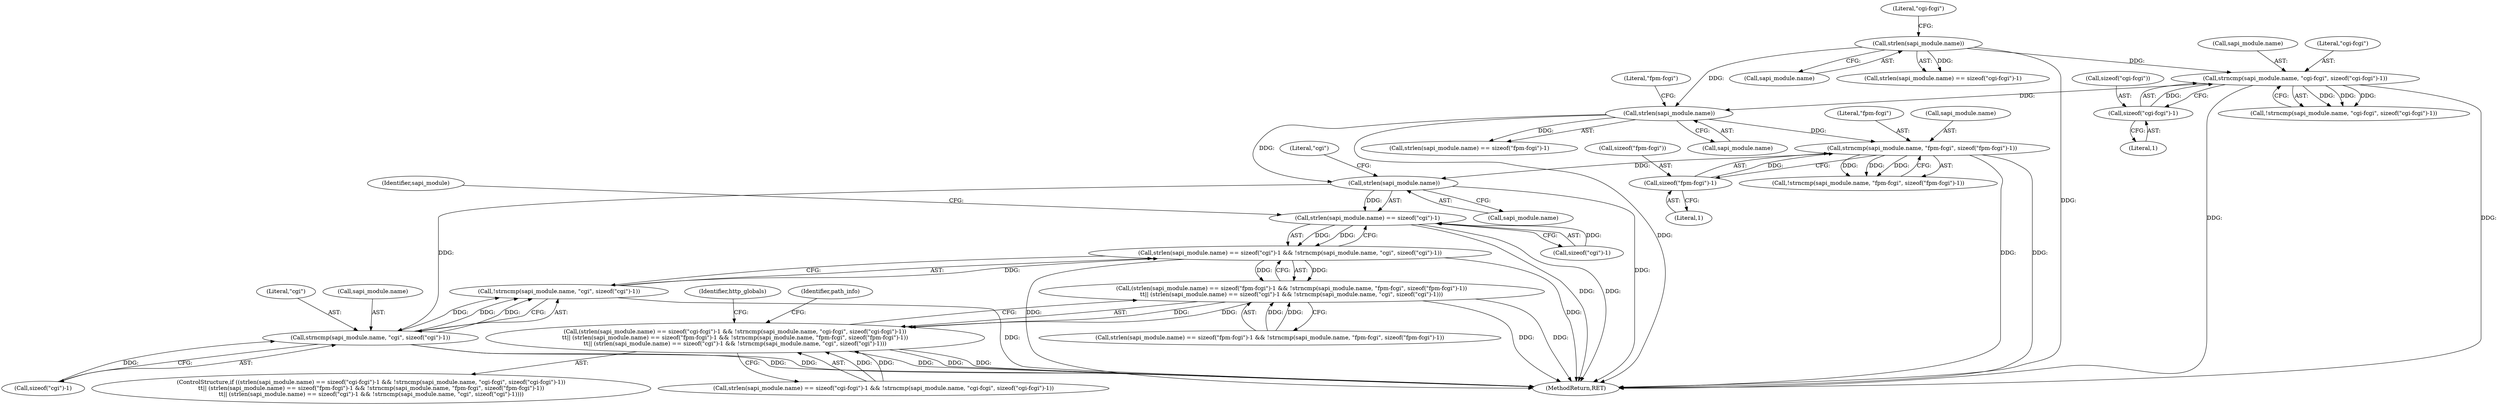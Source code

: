 digraph "0_php_bf58162ddf970f63502837f366930e44d6a992cf@API" {
"1000370" [label="(Call,strlen(sapi_module.name))"];
"1000350" [label="(Call,strlen(sapi_module.name))"];
"1000338" [label="(Call,strncmp(sapi_module.name, \"cgi-fcgi\", sizeof(\"cgi-fcgi\")-1))"];
"1000329" [label="(Call,strlen(sapi_module.name))"];
"1000343" [label="(Call,sizeof(\"cgi-fcgi\")-1)"];
"1000359" [label="(Call,strncmp(sapi_module.name, \"fpm-fcgi\", sizeof(\"fpm-fcgi\")-1))"];
"1000364" [label="(Call,sizeof(\"fpm-fcgi\")-1)"];
"1000369" [label="(Call,strlen(sapi_module.name) == sizeof(\"cgi\")-1)"];
"1000368" [label="(Call,strlen(sapi_module.name) == sizeof(\"cgi\")-1 && !strncmp(sapi_module.name, \"cgi\", sizeof(\"cgi\")-1))"];
"1000347" [label="(Call,(strlen(sapi_module.name) == sizeof(\"fpm-fcgi\")-1 && !strncmp(sapi_module.name, \"fpm-fcgi\", sizeof(\"fpm-fcgi\")-1))\n\t\t|| (strlen(sapi_module.name) == sizeof(\"cgi\")-1 && !strncmp(sapi_module.name, \"cgi\", sizeof(\"cgi\")-1)))"];
"1000326" [label="(Call,(strlen(sapi_module.name) == sizeof(\"cgi-fcgi\")-1 && !strncmp(sapi_module.name, \"cgi-fcgi\", sizeof(\"cgi-fcgi\")-1))\n\t\t|| (strlen(sapi_module.name) == sizeof(\"fpm-fcgi\")-1 && !strncmp(sapi_module.name, \"fpm-fcgi\", sizeof(\"fpm-fcgi\")-1))\n\t\t|| (strlen(sapi_module.name) == sizeof(\"cgi\")-1 && !strncmp(sapi_module.name, \"cgi\", sizeof(\"cgi\")-1)))"];
"1000379" [label="(Call,strncmp(sapi_module.name, \"cgi\", sizeof(\"cgi\")-1))"];
"1000378" [label="(Call,!strncmp(sapi_module.name, \"cgi\", sizeof(\"cgi\")-1))"];
"1000356" [label="(Literal,\"fpm-fcgi\")"];
"1000346" [label="(Literal,1)"];
"1001030" [label="(MethodReturn,RET)"];
"1000374" [label="(Call,sizeof(\"cgi\")-1)"];
"1000337" [label="(Call,!strncmp(sapi_module.name, \"cgi-fcgi\", sizeof(\"cgi-fcgi\")-1))"];
"1000383" [label="(Literal,\"cgi\")"];
"1000369" [label="(Call,strlen(sapi_module.name) == sizeof(\"cgi\")-1)"];
"1000343" [label="(Call,sizeof(\"cgi-fcgi\")-1)"];
"1000364" [label="(Call,sizeof(\"fpm-fcgi\")-1)"];
"1000325" [label="(ControlStructure,if ((strlen(sapi_module.name) == sizeof(\"cgi-fcgi\")-1 && !strncmp(sapi_module.name, \"cgi-fcgi\", sizeof(\"cgi-fcgi\")-1))\n\t\t|| (strlen(sapi_module.name) == sizeof(\"fpm-fcgi\")-1 && !strncmp(sapi_module.name, \"fpm-fcgi\", sizeof(\"fpm-fcgi\")-1))\n\t\t|| (strlen(sapi_module.name) == sizeof(\"cgi\")-1 && !strncmp(sapi_module.name, \"cgi\", sizeof(\"cgi\")-1))))"];
"1000326" [label="(Call,(strlen(sapi_module.name) == sizeof(\"cgi-fcgi\")-1 && !strncmp(sapi_module.name, \"cgi-fcgi\", sizeof(\"cgi-fcgi\")-1))\n\t\t|| (strlen(sapi_module.name) == sizeof(\"fpm-fcgi\")-1 && !strncmp(sapi_module.name, \"fpm-fcgi\", sizeof(\"fpm-fcgi\")-1))\n\t\t|| (strlen(sapi_module.name) == sizeof(\"cgi\")-1 && !strncmp(sapi_module.name, \"cgi\", sizeof(\"cgi\")-1)))"];
"1000368" [label="(Call,strlen(sapi_module.name) == sizeof(\"cgi\")-1 && !strncmp(sapi_module.name, \"cgi\", sizeof(\"cgi\")-1))"];
"1000378" [label="(Call,!strncmp(sapi_module.name, \"cgi\", sizeof(\"cgi\")-1))"];
"1000376" [label="(Literal,\"cgi\")"];
"1000358" [label="(Call,!strncmp(sapi_module.name, \"fpm-fcgi\", sizeof(\"fpm-fcgi\")-1))"];
"1000329" [label="(Call,strlen(sapi_module.name))"];
"1000384" [label="(Call,sizeof(\"cgi\")-1)"];
"1000367" [label="(Literal,1)"];
"1000327" [label="(Call,strlen(sapi_module.name) == sizeof(\"cgi-fcgi\")-1 && !strncmp(sapi_module.name, \"cgi-fcgi\", sizeof(\"cgi-fcgi\")-1))"];
"1000392" [label="(Identifier,http_globals)"];
"1000339" [label="(Call,sapi_module.name)"];
"1000359" [label="(Call,strncmp(sapi_module.name, \"fpm-fcgi\", sizeof(\"fpm-fcgi\")-1))"];
"1000342" [label="(Literal,\"cgi-fcgi\")"];
"1000351" [label="(Call,sapi_module.name)"];
"1000330" [label="(Call,sapi_module.name)"];
"1000365" [label="(Call,sizeof(\"fpm-fcgi\"))"];
"1000347" [label="(Call,(strlen(sapi_module.name) == sizeof(\"fpm-fcgi\")-1 && !strncmp(sapi_module.name, \"fpm-fcgi\", sizeof(\"fpm-fcgi\")-1))\n\t\t|| (strlen(sapi_module.name) == sizeof(\"cgi\")-1 && !strncmp(sapi_module.name, \"cgi\", sizeof(\"cgi\")-1)))"];
"1000379" [label="(Call,strncmp(sapi_module.name, \"cgi\", sizeof(\"cgi\")-1))"];
"1000328" [label="(Call,strlen(sapi_module.name) == sizeof(\"cgi-fcgi\")-1)"];
"1000363" [label="(Literal,\"fpm-fcgi\")"];
"1000381" [label="(Identifier,sapi_module)"];
"1000371" [label="(Call,sapi_module.name)"];
"1000338" [label="(Call,strncmp(sapi_module.name, \"cgi-fcgi\", sizeof(\"cgi-fcgi\")-1))"];
"1000348" [label="(Call,strlen(sapi_module.name) == sizeof(\"fpm-fcgi\")-1 && !strncmp(sapi_module.name, \"fpm-fcgi\", sizeof(\"fpm-fcgi\")-1))"];
"1000349" [label="(Call,strlen(sapi_module.name) == sizeof(\"fpm-fcgi\")-1)"];
"1000350" [label="(Call,strlen(sapi_module.name))"];
"1000575" [label="(Identifier,path_info)"];
"1000344" [label="(Call,sizeof(\"cgi-fcgi\"))"];
"1000335" [label="(Literal,\"cgi-fcgi\")"];
"1000380" [label="(Call,sapi_module.name)"];
"1000360" [label="(Call,sapi_module.name)"];
"1000370" [label="(Call,strlen(sapi_module.name))"];
"1000370" -> "1000369"  [label="AST: "];
"1000370" -> "1000371"  [label="CFG: "];
"1000371" -> "1000370"  [label="AST: "];
"1000376" -> "1000370"  [label="CFG: "];
"1000370" -> "1001030"  [label="DDG: "];
"1000370" -> "1000369"  [label="DDG: "];
"1000350" -> "1000370"  [label="DDG: "];
"1000359" -> "1000370"  [label="DDG: "];
"1000370" -> "1000379"  [label="DDG: "];
"1000350" -> "1000349"  [label="AST: "];
"1000350" -> "1000351"  [label="CFG: "];
"1000351" -> "1000350"  [label="AST: "];
"1000356" -> "1000350"  [label="CFG: "];
"1000350" -> "1001030"  [label="DDG: "];
"1000350" -> "1000349"  [label="DDG: "];
"1000338" -> "1000350"  [label="DDG: "];
"1000329" -> "1000350"  [label="DDG: "];
"1000350" -> "1000359"  [label="DDG: "];
"1000338" -> "1000337"  [label="AST: "];
"1000338" -> "1000343"  [label="CFG: "];
"1000339" -> "1000338"  [label="AST: "];
"1000342" -> "1000338"  [label="AST: "];
"1000343" -> "1000338"  [label="AST: "];
"1000337" -> "1000338"  [label="CFG: "];
"1000338" -> "1001030"  [label="DDG: "];
"1000338" -> "1001030"  [label="DDG: "];
"1000338" -> "1000337"  [label="DDG: "];
"1000338" -> "1000337"  [label="DDG: "];
"1000338" -> "1000337"  [label="DDG: "];
"1000329" -> "1000338"  [label="DDG: "];
"1000343" -> "1000338"  [label="DDG: "];
"1000329" -> "1000328"  [label="AST: "];
"1000329" -> "1000330"  [label="CFG: "];
"1000330" -> "1000329"  [label="AST: "];
"1000335" -> "1000329"  [label="CFG: "];
"1000329" -> "1001030"  [label="DDG: "];
"1000329" -> "1000328"  [label="DDG: "];
"1000343" -> "1000346"  [label="CFG: "];
"1000344" -> "1000343"  [label="AST: "];
"1000346" -> "1000343"  [label="AST: "];
"1000359" -> "1000358"  [label="AST: "];
"1000359" -> "1000364"  [label="CFG: "];
"1000360" -> "1000359"  [label="AST: "];
"1000363" -> "1000359"  [label="AST: "];
"1000364" -> "1000359"  [label="AST: "];
"1000358" -> "1000359"  [label="CFG: "];
"1000359" -> "1001030"  [label="DDG: "];
"1000359" -> "1001030"  [label="DDG: "];
"1000359" -> "1000358"  [label="DDG: "];
"1000359" -> "1000358"  [label="DDG: "];
"1000359" -> "1000358"  [label="DDG: "];
"1000364" -> "1000359"  [label="DDG: "];
"1000364" -> "1000367"  [label="CFG: "];
"1000365" -> "1000364"  [label="AST: "];
"1000367" -> "1000364"  [label="AST: "];
"1000369" -> "1000368"  [label="AST: "];
"1000369" -> "1000374"  [label="CFG: "];
"1000374" -> "1000369"  [label="AST: "];
"1000381" -> "1000369"  [label="CFG: "];
"1000368" -> "1000369"  [label="CFG: "];
"1000369" -> "1001030"  [label="DDG: "];
"1000369" -> "1001030"  [label="DDG: "];
"1000369" -> "1000368"  [label="DDG: "];
"1000369" -> "1000368"  [label="DDG: "];
"1000374" -> "1000369"  [label="DDG: "];
"1000368" -> "1000347"  [label="AST: "];
"1000368" -> "1000378"  [label="CFG: "];
"1000378" -> "1000368"  [label="AST: "];
"1000347" -> "1000368"  [label="CFG: "];
"1000368" -> "1001030"  [label="DDG: "];
"1000368" -> "1001030"  [label="DDG: "];
"1000368" -> "1000347"  [label="DDG: "];
"1000368" -> "1000347"  [label="DDG: "];
"1000378" -> "1000368"  [label="DDG: "];
"1000347" -> "1000326"  [label="AST: "];
"1000347" -> "1000348"  [label="CFG: "];
"1000348" -> "1000347"  [label="AST: "];
"1000326" -> "1000347"  [label="CFG: "];
"1000347" -> "1001030"  [label="DDG: "];
"1000347" -> "1001030"  [label="DDG: "];
"1000347" -> "1000326"  [label="DDG: "];
"1000347" -> "1000326"  [label="DDG: "];
"1000348" -> "1000347"  [label="DDG: "];
"1000348" -> "1000347"  [label="DDG: "];
"1000326" -> "1000325"  [label="AST: "];
"1000326" -> "1000327"  [label="CFG: "];
"1000327" -> "1000326"  [label="AST: "];
"1000392" -> "1000326"  [label="CFG: "];
"1000575" -> "1000326"  [label="CFG: "];
"1000326" -> "1001030"  [label="DDG: "];
"1000326" -> "1001030"  [label="DDG: "];
"1000326" -> "1001030"  [label="DDG: "];
"1000327" -> "1000326"  [label="DDG: "];
"1000327" -> "1000326"  [label="DDG: "];
"1000379" -> "1000378"  [label="AST: "];
"1000379" -> "1000384"  [label="CFG: "];
"1000380" -> "1000379"  [label="AST: "];
"1000383" -> "1000379"  [label="AST: "];
"1000384" -> "1000379"  [label="AST: "];
"1000378" -> "1000379"  [label="CFG: "];
"1000379" -> "1001030"  [label="DDG: "];
"1000379" -> "1001030"  [label="DDG: "];
"1000379" -> "1000378"  [label="DDG: "];
"1000379" -> "1000378"  [label="DDG: "];
"1000379" -> "1000378"  [label="DDG: "];
"1000384" -> "1000379"  [label="DDG: "];
"1000378" -> "1001030"  [label="DDG: "];
}
